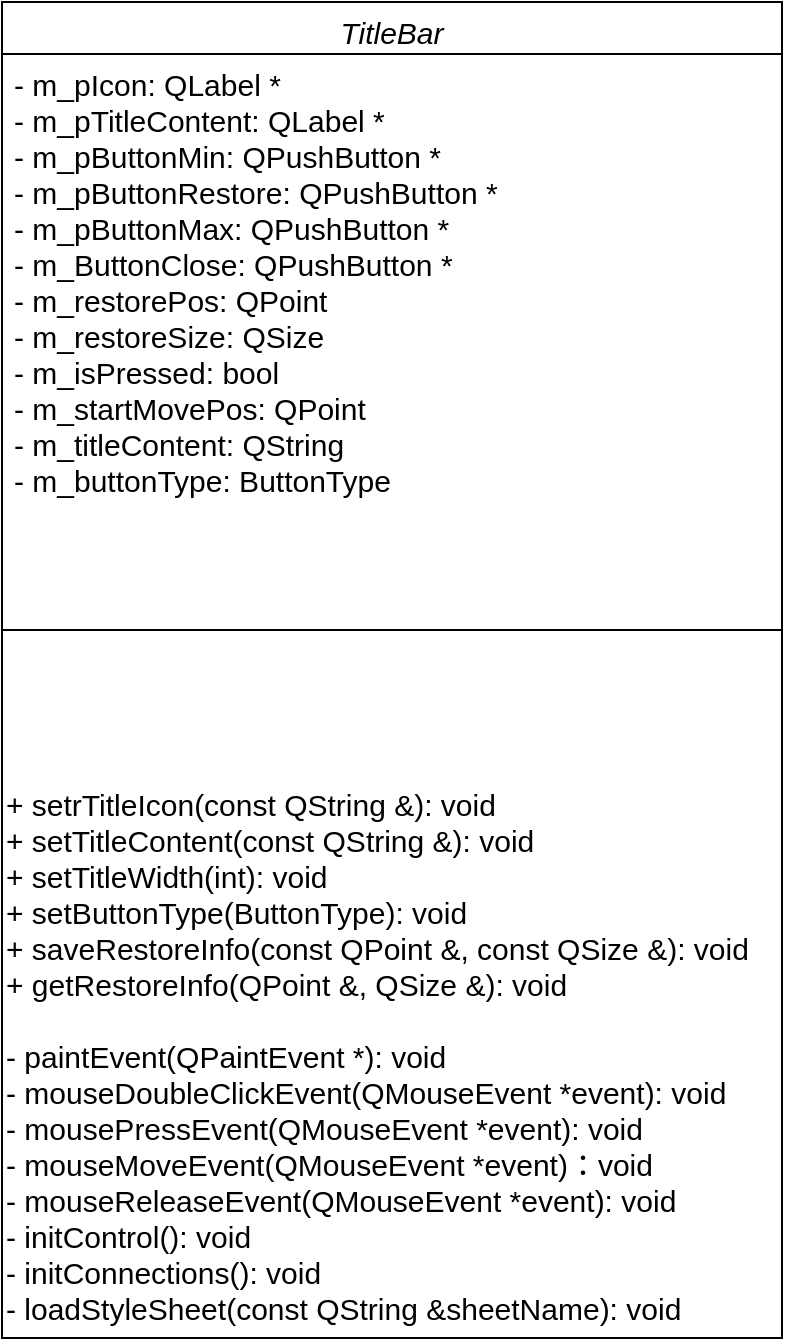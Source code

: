 <mxfile version="20.7.4" type="github">
  <diagram id="C5RBs43oDa-KdzZeNtuy" name="Page-1">
    <mxGraphModel dx="1042" dy="587" grid="1" gridSize="10" guides="1" tooltips="1" connect="1" arrows="1" fold="1" page="1" pageScale="1" pageWidth="100000" pageHeight="100000" math="0" shadow="0">
      <root>
        <mxCell id="WIyWlLk6GJQsqaUBKTNV-0" />
        <mxCell id="WIyWlLk6GJQsqaUBKTNV-1" parent="WIyWlLk6GJQsqaUBKTNV-0" />
        <mxCell id="zkfFHV4jXpPFQw0GAbJ--0" value="TitleBar" style="swimlane;fontStyle=2;align=center;verticalAlign=top;childLayout=stackLayout;horizontal=1;startSize=26;horizontalStack=0;resizeParent=1;resizeLast=0;collapsible=1;marginBottom=0;rounded=0;shadow=0;strokeWidth=1;fontSize=15;" parent="WIyWlLk6GJQsqaUBKTNV-1" vertex="1">
          <mxGeometry x="219" y="60" width="390" height="668" as="geometry">
            <mxRectangle x="220" y="70" width="160" height="26" as="alternateBounds" />
          </mxGeometry>
        </mxCell>
        <mxCell id="zkfFHV4jXpPFQw0GAbJ--2" value="- m_pIcon: QLabel *&#xa;- m_pTitleContent: QLabel *&#xa;- m_pButtonMin: QPushButton *&#xa;- m_pButtonRestore: QPushButton *&#xa;- m_pButtonMax: QPushButton *&#xa;- m_ButtonClose: QPushButton *&#xa;- m_restorePos: QPoint&#xa;- m_restoreSize: QSize&#xa;- m_isPressed: bool&#xa;- m_startMovePos: QPoint&#xa;- m_titleContent: QString&#xa;- m_buttonType: ButtonType" style="text;align=left;verticalAlign=top;spacingLeft=4;spacingRight=4;overflow=hidden;rotatable=0;points=[[0,0.5],[1,0.5]];portConstraint=eastwest;rounded=0;shadow=0;html=0;fontSize=15;" parent="zkfFHV4jXpPFQw0GAbJ--0" vertex="1">
          <mxGeometry y="26" width="390" height="234" as="geometry" />
        </mxCell>
        <mxCell id="zkfFHV4jXpPFQw0GAbJ--4" value="" style="line;html=1;strokeWidth=1;align=left;verticalAlign=middle;spacingTop=-1;spacingLeft=3;spacingRight=3;rotatable=0;labelPosition=right;points=[];portConstraint=eastwest;" parent="zkfFHV4jXpPFQw0GAbJ--0" vertex="1">
          <mxGeometry y="260" width="390" height="108" as="geometry" />
        </mxCell>
        <mxCell id="FM1tGX0wUyBCF_gy3c6J-2" value="&lt;div&gt;&lt;br&gt;&lt;/div&gt;&lt;div&gt;&lt;span style=&quot;&quot;&gt;+ setrTitleIcon(const QString &amp;amp;): void&lt;/span&gt;&lt;/div&gt;&lt;div&gt;&lt;span style=&quot;&quot;&gt;+ setTitleContent(const QString &amp;amp;): void&lt;/span&gt;&lt;/div&gt;&lt;div&gt;&lt;span style=&quot;&quot;&gt;+ setTitleWidth(int): void&lt;/span&gt;&lt;/div&gt;&lt;div&gt;&lt;span style=&quot;&quot;&gt;+ setButtonType(ButtonType): void&lt;/span&gt;&lt;/div&gt;&lt;div&gt;&lt;span style=&quot;&quot;&gt;+ saveRestoreInfo(const QPoint &amp;amp;, const QSize &amp;amp;): void&lt;/span&gt;&lt;/div&gt;&lt;div&gt;&lt;span style=&quot;&quot;&gt;+ getRestoreInfo(QPoint &amp;amp;, QSize &amp;amp;): void&lt;/span&gt;&lt;/div&gt;&lt;div&gt;&lt;br&gt;&lt;/div&gt;&lt;div&gt;&lt;span style=&quot;&quot;&gt;&lt;div&gt;- paintEvent(QPaintEvent *): void&lt;/div&gt;&lt;div&gt;- mouseDoubleClickEvent(QMouseEvent *event): void&lt;/div&gt;&lt;div&gt;- mousePressEvent(QMouseEvent *event): void&lt;/div&gt;&lt;div&gt;- mouseMoveEvent(QMouseEvent *event)：void&lt;/div&gt;&lt;div&gt;- mouseReleaseEvent(QMouseEvent *event): void&lt;/div&gt;&lt;div&gt;- initControl(): void&lt;/div&gt;&lt;div&gt;- initConnections(): void&lt;/div&gt;&lt;div&gt;- loadStyleSheet(const QString &amp;amp;sheetName): void&lt;/div&gt;&lt;/span&gt;&lt;/div&gt;" style="text;html=1;align=left;verticalAlign=middle;resizable=0;points=[];autosize=1;strokeColor=none;fillColor=none;fontSize=15;" parent="zkfFHV4jXpPFQw0GAbJ--0" vertex="1">
          <mxGeometry y="368" width="390" height="300" as="geometry" />
        </mxCell>
      </root>
    </mxGraphModel>
  </diagram>
</mxfile>
